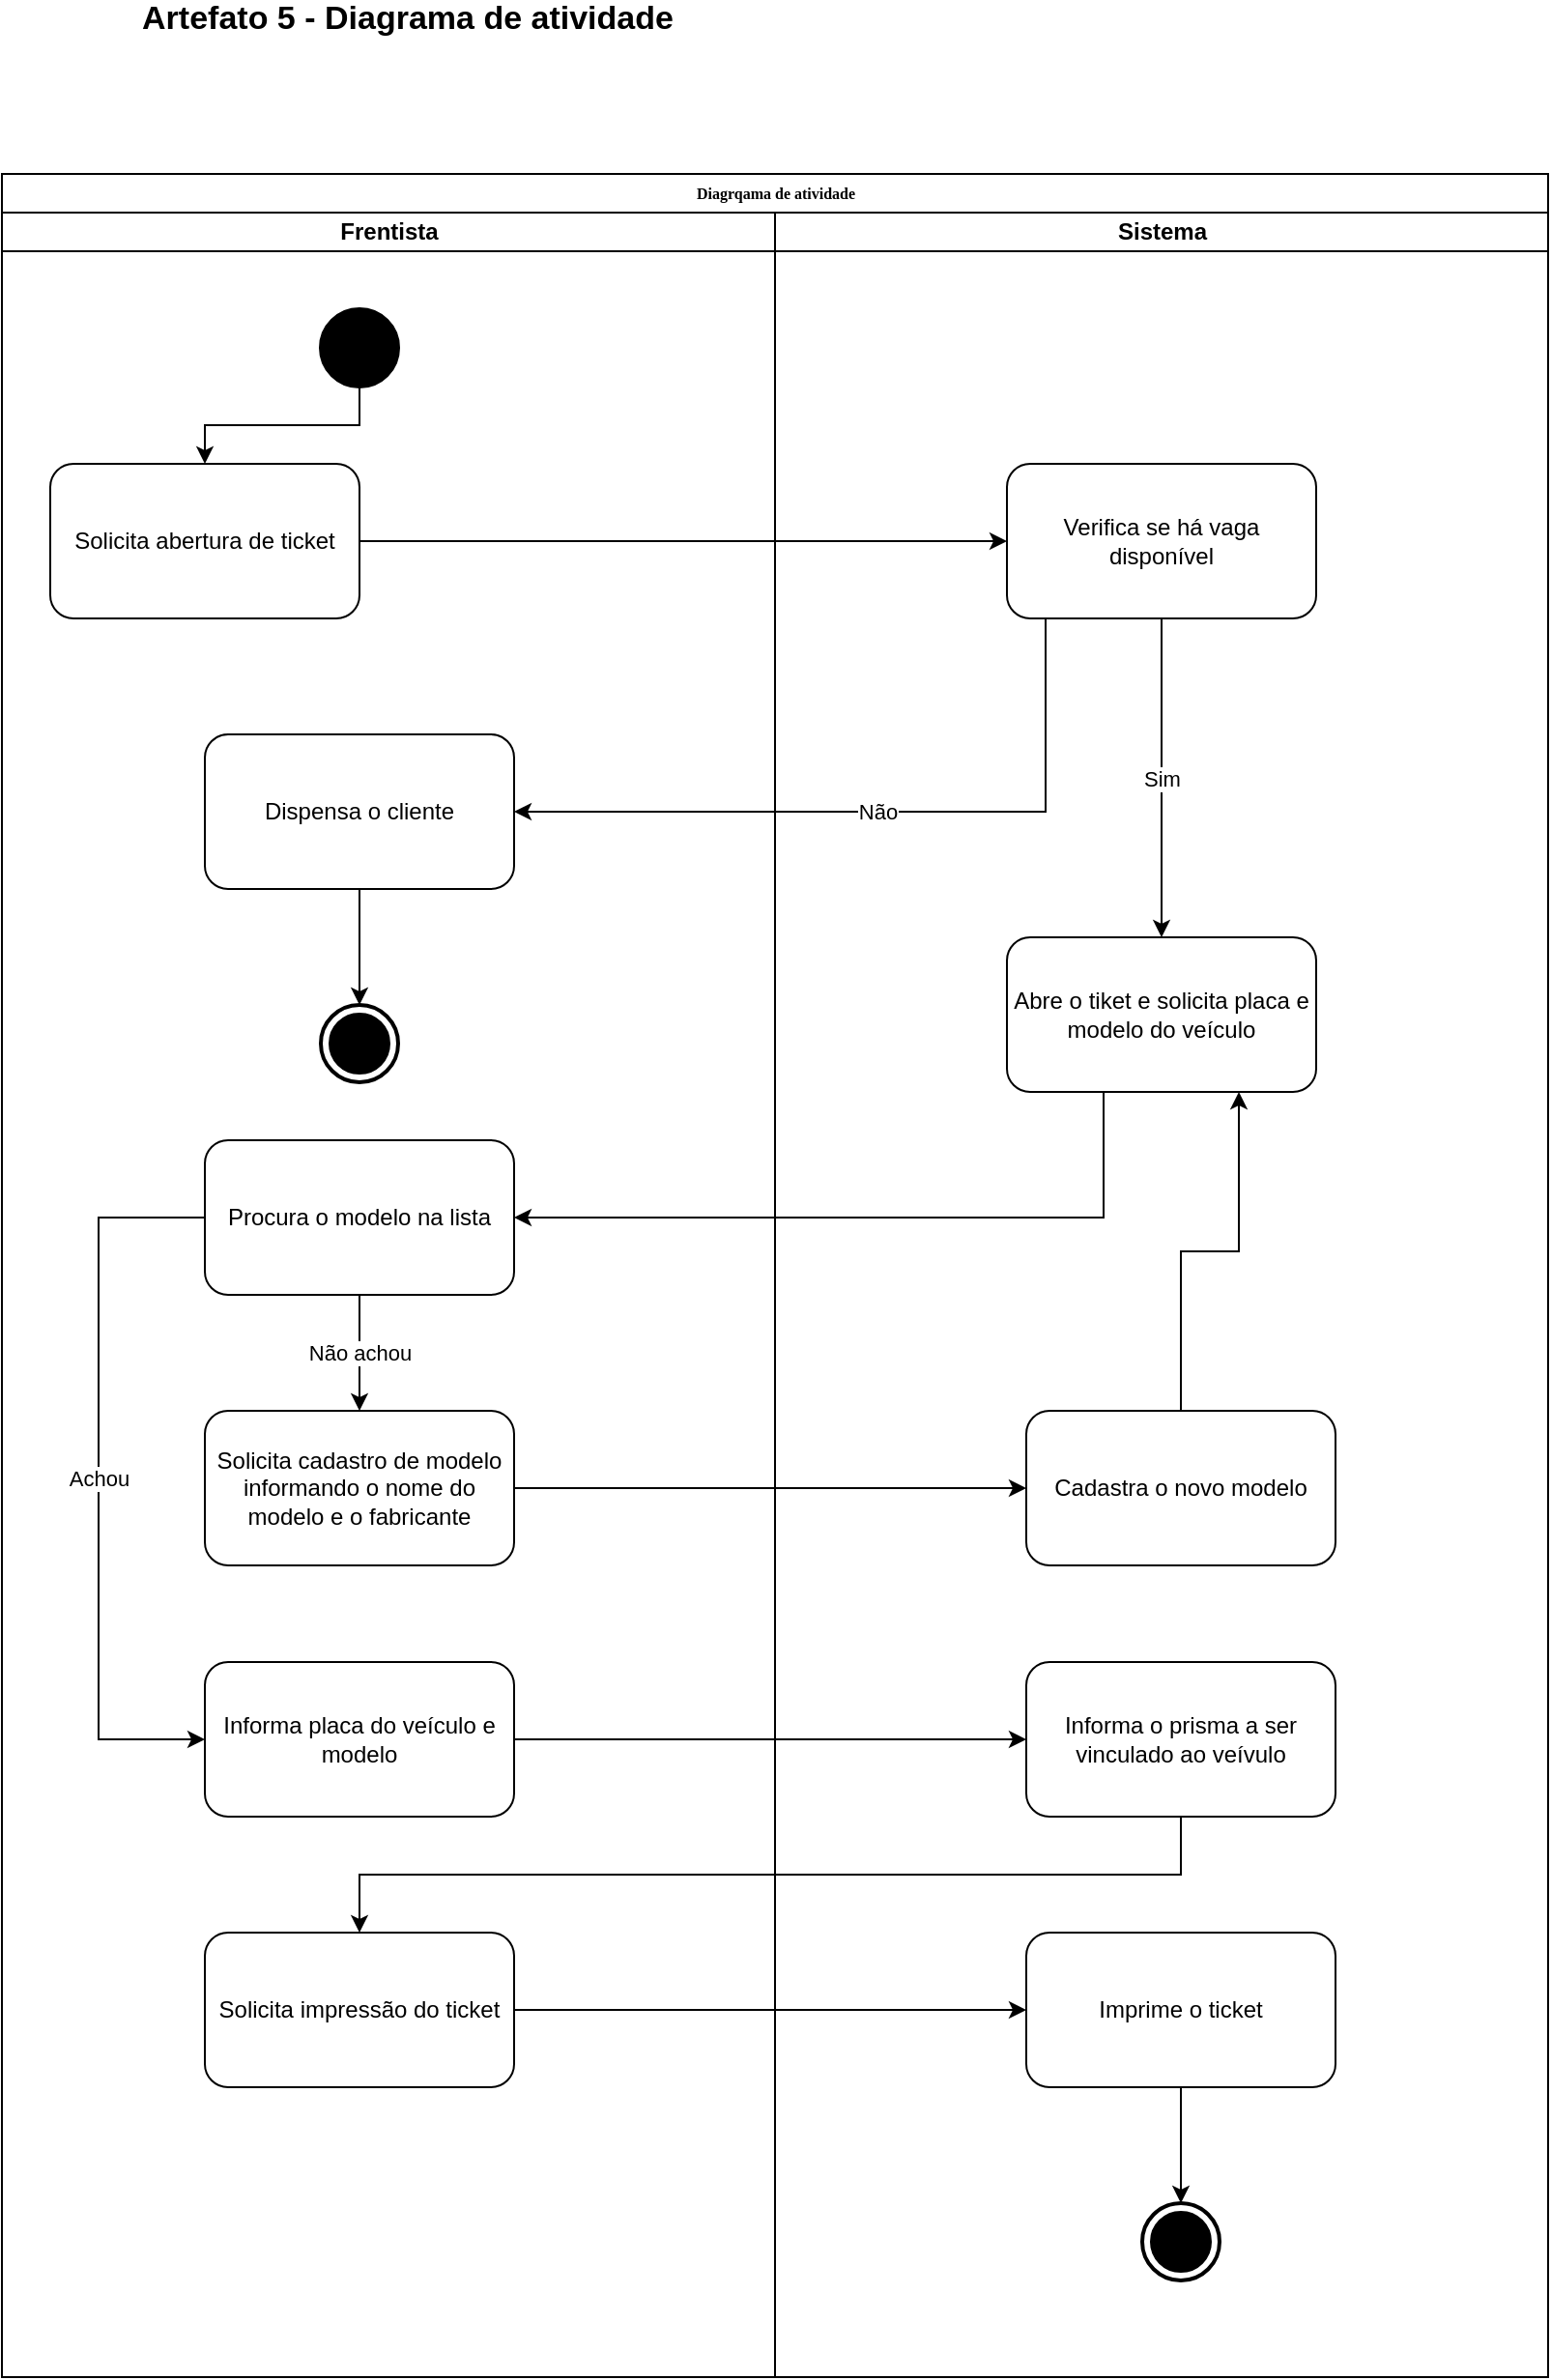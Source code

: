 <mxfile version="13.1.5" type="device"><diagram name="Page-1" id="74e2e168-ea6b-b213-b513-2b3c1d86103e"><mxGraphModel dx="1314" dy="2009" grid="1" gridSize="10" guides="1" tooltips="1" connect="1" arrows="1" fold="1" page="1" pageScale="1" pageWidth="850" pageHeight="1300" background="#ffffff" math="0" shadow="0"><root><mxCell id="0"/><mxCell id="1" parent="0"/><mxCell id="9oN6FlxODzFIeAmo1tSe-1" value="" style="group" vertex="1" connectable="0" parent="1"><mxGeometry x="25" y="120" width="800" height="1140" as="geometry"/></mxCell><mxCell id="c_yF4i7r6T_PQfb3XTF3-3" value="Solicita abertura de ticket" style="shape=rect;html=1;rounded=1;whiteSpace=wrap;align=center;" parent="9oN6FlxODzFIeAmo1tSe-1" vertex="1"><mxGeometry x="25" y="150" width="160" height="80" as="geometry"/></mxCell><mxCell id="c_yF4i7r6T_PQfb3XTF3-2" style="edgeStyle=orthogonalEdgeStyle;rounded=0;orthogonalLoop=1;jettySize=auto;html=1;" parent="9oN6FlxODzFIeAmo1tSe-1" source="c_yF4i7r6T_PQfb3XTF3-1" target="c_yF4i7r6T_PQfb3XTF3-3" edge="1"><mxGeometry relative="1" as="geometry"><mxPoint x="105" y="190" as="targetPoint"/></mxGeometry></mxCell><mxCell id="77e6c97f196da883-1" value="Diagrqama de atividade" style="swimlane;html=1;childLayout=stackLayout;startSize=20;rounded=0;shadow=0;labelBackgroundColor=none;strokeWidth=1;fontFamily=Verdana;fontSize=8;align=center;" parent="9oN6FlxODzFIeAmo1tSe-1" vertex="1"><mxGeometry width="800" height="1140" as="geometry"/></mxCell><mxCell id="77e6c97f196da883-2" value="Frentista" style="swimlane;html=1;startSize=20;" parent="77e6c97f196da883-1" vertex="1"><mxGeometry y="20" width="400" height="1120" as="geometry"/></mxCell><mxCell id="c_yF4i7r6T_PQfb3XTF3-26" value="Solicita impressão do ticket" style="shape=rect;html=1;rounded=1;whiteSpace=wrap;align=center;" parent="77e6c97f196da883-2" vertex="1"><mxGeometry x="105" y="890" width="160" height="80" as="geometry"/></mxCell><mxCell id="c_yF4i7r6T_PQfb3XTF3-22" value="Informa placa do veículo e modelo" style="shape=rect;html=1;rounded=1;whiteSpace=wrap;align=center;" parent="77e6c97f196da883-2" vertex="1"><mxGeometry x="105" y="750" width="160" height="80" as="geometry"/></mxCell><mxCell id="c_yF4i7r6T_PQfb3XTF3-23" value="Achou" style="edgeStyle=orthogonalEdgeStyle;rounded=0;orthogonalLoop=1;jettySize=auto;html=1;" parent="77e6c97f196da883-2" source="c_yF4i7r6T_PQfb3XTF3-6" target="c_yF4i7r6T_PQfb3XTF3-22" edge="1"><mxGeometry relative="1" as="geometry"><Array as="points"><mxPoint x="50" y="520"/><mxPoint x="50" y="790"/></Array></mxGeometry></mxCell><mxCell id="c_yF4i7r6T_PQfb3XTF3-6" value="Procura o modelo na lista" style="shape=rect;html=1;rounded=1;whiteSpace=wrap;align=center;" parent="77e6c97f196da883-2" vertex="1"><mxGeometry x="105" y="480" width="160" height="80" as="geometry"/></mxCell><mxCell id="c_yF4i7r6T_PQfb3XTF3-1" value="" style="shape=ellipse;html=1;fillColor=#000000;strokeWidth=2;verticalLabelPosition=bottom;verticalAlignment=top;perimeter=ellipsePerimeter;" parent="77e6c97f196da883-2" vertex="1"><mxGeometry x="165" y="50" width="40" height="40" as="geometry"/></mxCell><mxCell id="c_yF4i7r6T_PQfb3XTF3-16" style="edgeStyle=orthogonalEdgeStyle;rounded=0;orthogonalLoop=1;jettySize=auto;html=1;entryX=0.5;entryY=0;entryDx=0;entryDy=0;entryPerimeter=0;" parent="77e6c97f196da883-2" source="c_yF4i7r6T_PQfb3XTF3-13" target="c_yF4i7r6T_PQfb3XTF3-15" edge="1"><mxGeometry relative="1" as="geometry"/></mxCell><mxCell id="c_yF4i7r6T_PQfb3XTF3-13" value="Dispensa o cliente" style="shape=rect;html=1;rounded=1;whiteSpace=wrap;align=center;" parent="77e6c97f196da883-2" vertex="1"><mxGeometry x="105" y="270" width="160" height="80" as="geometry"/></mxCell><mxCell id="c_yF4i7r6T_PQfb3XTF3-15" value="" style="html=1;shape=mxgraph.sysml.actFinal;strokeWidth=2;verticalLabelPosition=bottom;verticalAlignment=top;" parent="77e6c97f196da883-2" vertex="1"><mxGeometry x="165" y="410" width="40" height="40" as="geometry"/></mxCell><mxCell id="c_yF4i7r6T_PQfb3XTF3-19" value="Não achou" style="edgeStyle=orthogonalEdgeStyle;rounded=0;orthogonalLoop=1;jettySize=auto;html=1;entryX=0.5;entryY=0;entryDx=0;entryDy=0;" parent="77e6c97f196da883-2" source="c_yF4i7r6T_PQfb3XTF3-6" target="c_yF4i7r6T_PQfb3XTF3-18" edge="1"><mxGeometry relative="1" as="geometry"/></mxCell><mxCell id="c_yF4i7r6T_PQfb3XTF3-18" value="Solicita cadastro de modelo informando o nome do modelo e o fabricante" style="shape=rect;html=1;rounded=1;whiteSpace=wrap;align=center;" parent="77e6c97f196da883-2" vertex="1"><mxGeometry x="105" y="620" width="160" height="80" as="geometry"/></mxCell><mxCell id="77e6c97f196da883-3" value="Sistema" style="swimlane;html=1;startSize=20;" parent="77e6c97f196da883-1" vertex="1"><mxGeometry x="400" y="20" width="400" height="1120" as="geometry"/></mxCell><mxCell id="c_yF4i7r6T_PQfb3XTF3-11" value="Sim" style="edgeStyle=orthogonalEdgeStyle;rounded=0;orthogonalLoop=1;jettySize=auto;html=1;entryX=0.5;entryY=0;entryDx=0;entryDy=0;" parent="77e6c97f196da883-3" source="c_yF4i7r6T_PQfb3XTF3-10" target="c_yF4i7r6T_PQfb3XTF3-4" edge="1"><mxGeometry relative="1" as="geometry"><Array as="points"><mxPoint x="200" y="240"/><mxPoint x="200" y="240"/></Array></mxGeometry></mxCell><mxCell id="c_yF4i7r6T_PQfb3XTF3-10" value="Verifica se há vaga disponível" style="shape=rect;html=1;rounded=1;whiteSpace=wrap;align=center;" parent="77e6c97f196da883-3" vertex="1"><mxGeometry x="120" y="130" width="160" height="80" as="geometry"/></mxCell><mxCell id="c_yF4i7r6T_PQfb3XTF3-9" value="Informa o prisma a ser vinculado ao veívulo" style="shape=rect;html=1;rounded=1;whiteSpace=wrap;align=center;" parent="77e6c97f196da883-3" vertex="1"><mxGeometry x="130" y="750" width="160" height="80" as="geometry"/></mxCell><mxCell id="c_yF4i7r6T_PQfb3XTF3-25" style="edgeStyle=orthogonalEdgeStyle;rounded=0;orthogonalLoop=1;jettySize=auto;html=1;entryX=0.75;entryY=1;entryDx=0;entryDy=0;" parent="77e6c97f196da883-3" source="c_yF4i7r6T_PQfb3XTF3-20" target="c_yF4i7r6T_PQfb3XTF3-4" edge="1"><mxGeometry relative="1" as="geometry"/></mxCell><mxCell id="c_yF4i7r6T_PQfb3XTF3-20" value="Cadastra o novo modelo" style="shape=rect;html=1;rounded=1;whiteSpace=wrap;align=center;" parent="77e6c97f196da883-3" vertex="1"><mxGeometry x="130" y="620" width="160" height="80" as="geometry"/></mxCell><mxCell id="c_yF4i7r6T_PQfb3XTF3-4" value="Abre o tiket e solicita placa e modelo do veículo" style="shape=rect;html=1;rounded=1;whiteSpace=wrap;align=center;" parent="77e6c97f196da883-3" vertex="1"><mxGeometry x="120" y="375" width="160" height="80" as="geometry"/></mxCell><mxCell id="c_yF4i7r6T_PQfb3XTF3-31" style="edgeStyle=orthogonalEdgeStyle;rounded=0;orthogonalLoop=1;jettySize=auto;html=1;entryX=0.5;entryY=0;entryDx=0;entryDy=0;entryPerimeter=0;" parent="77e6c97f196da883-3" source="c_yF4i7r6T_PQfb3XTF3-28" target="c_yF4i7r6T_PQfb3XTF3-30" edge="1"><mxGeometry relative="1" as="geometry"/></mxCell><mxCell id="c_yF4i7r6T_PQfb3XTF3-28" value="Imprime o ticket" style="shape=rect;html=1;rounded=1;whiteSpace=wrap;align=center;" parent="77e6c97f196da883-3" vertex="1"><mxGeometry x="130" y="890" width="160" height="80" as="geometry"/></mxCell><mxCell id="c_yF4i7r6T_PQfb3XTF3-30" value="" style="html=1;shape=mxgraph.sysml.actFinal;strokeWidth=2;verticalLabelPosition=bottom;verticalAlignment=top;" parent="77e6c97f196da883-3" vertex="1"><mxGeometry x="190" y="1030" width="40" height="40" as="geometry"/></mxCell><mxCell id="c_yF4i7r6T_PQfb3XTF3-8" style="edgeStyle=orthogonalEdgeStyle;rounded=0;orthogonalLoop=1;jettySize=auto;html=1;entryX=1;entryY=0.5;entryDx=0;entryDy=0;exitX=0.5;exitY=1;exitDx=0;exitDy=0;" parent="77e6c97f196da883-1" source="c_yF4i7r6T_PQfb3XTF3-4" target="c_yF4i7r6T_PQfb3XTF3-6" edge="1"><mxGeometry relative="1" as="geometry"><Array as="points"><mxPoint x="570" y="540"/></Array></mxGeometry></mxCell><mxCell id="c_yF4i7r6T_PQfb3XTF3-14" value="Não" style="edgeStyle=orthogonalEdgeStyle;rounded=0;orthogonalLoop=1;jettySize=auto;html=1;entryX=1;entryY=0.5;entryDx=0;entryDy=0;" parent="77e6c97f196da883-1" source="c_yF4i7r6T_PQfb3XTF3-10" target="c_yF4i7r6T_PQfb3XTF3-13" edge="1"><mxGeometry relative="1" as="geometry"><Array as="points"><mxPoint x="540" y="330"/></Array></mxGeometry></mxCell><mxCell id="c_yF4i7r6T_PQfb3XTF3-21" style="edgeStyle=orthogonalEdgeStyle;rounded=0;orthogonalLoop=1;jettySize=auto;html=1;" parent="77e6c97f196da883-1" source="c_yF4i7r6T_PQfb3XTF3-18" target="c_yF4i7r6T_PQfb3XTF3-20" edge="1"><mxGeometry relative="1" as="geometry"/></mxCell><mxCell id="c_yF4i7r6T_PQfb3XTF3-24" style="edgeStyle=orthogonalEdgeStyle;rounded=0;orthogonalLoop=1;jettySize=auto;html=1;" parent="77e6c97f196da883-1" source="c_yF4i7r6T_PQfb3XTF3-22" target="c_yF4i7r6T_PQfb3XTF3-9" edge="1"><mxGeometry relative="1" as="geometry"/></mxCell><mxCell id="c_yF4i7r6T_PQfb3XTF3-27" style="edgeStyle=orthogonalEdgeStyle;rounded=0;orthogonalLoop=1;jettySize=auto;html=1;entryX=0.5;entryY=0;entryDx=0;entryDy=0;" parent="77e6c97f196da883-1" source="c_yF4i7r6T_PQfb3XTF3-9" target="c_yF4i7r6T_PQfb3XTF3-26" edge="1"><mxGeometry relative="1" as="geometry"><Array as="points"><mxPoint x="610" y="880"/><mxPoint x="185" y="880"/></Array></mxGeometry></mxCell><mxCell id="c_yF4i7r6T_PQfb3XTF3-29" style="edgeStyle=orthogonalEdgeStyle;rounded=0;orthogonalLoop=1;jettySize=auto;html=1;" parent="77e6c97f196da883-1" source="c_yF4i7r6T_PQfb3XTF3-26" target="c_yF4i7r6T_PQfb3XTF3-28" edge="1"><mxGeometry relative="1" as="geometry"/></mxCell><mxCell id="c_yF4i7r6T_PQfb3XTF3-12" style="edgeStyle=orthogonalEdgeStyle;rounded=0;orthogonalLoop=1;jettySize=auto;html=1;entryX=0;entryY=0.5;entryDx=0;entryDy=0;" parent="9oN6FlxODzFIeAmo1tSe-1" source="c_yF4i7r6T_PQfb3XTF3-3" target="c_yF4i7r6T_PQfb3XTF3-10" edge="1"><mxGeometry relative="1" as="geometry"/></mxCell><mxCell id="9oN6FlxODzFIeAmo1tSe-2" value="&lt;font style=&quot;font-size: 17px&quot;&gt;&lt;b&gt;Artefato 5 - Diagrama de atividade&lt;/b&gt;&lt;/font&gt;" style="text;html=1;strokeColor=none;fillColor=none;align=center;verticalAlign=middle;whiteSpace=wrap;rounded=0;" vertex="1" parent="1"><mxGeometry x="25" y="30" width="420" height="20" as="geometry"/></mxCell></root></mxGraphModel></diagram></mxfile>